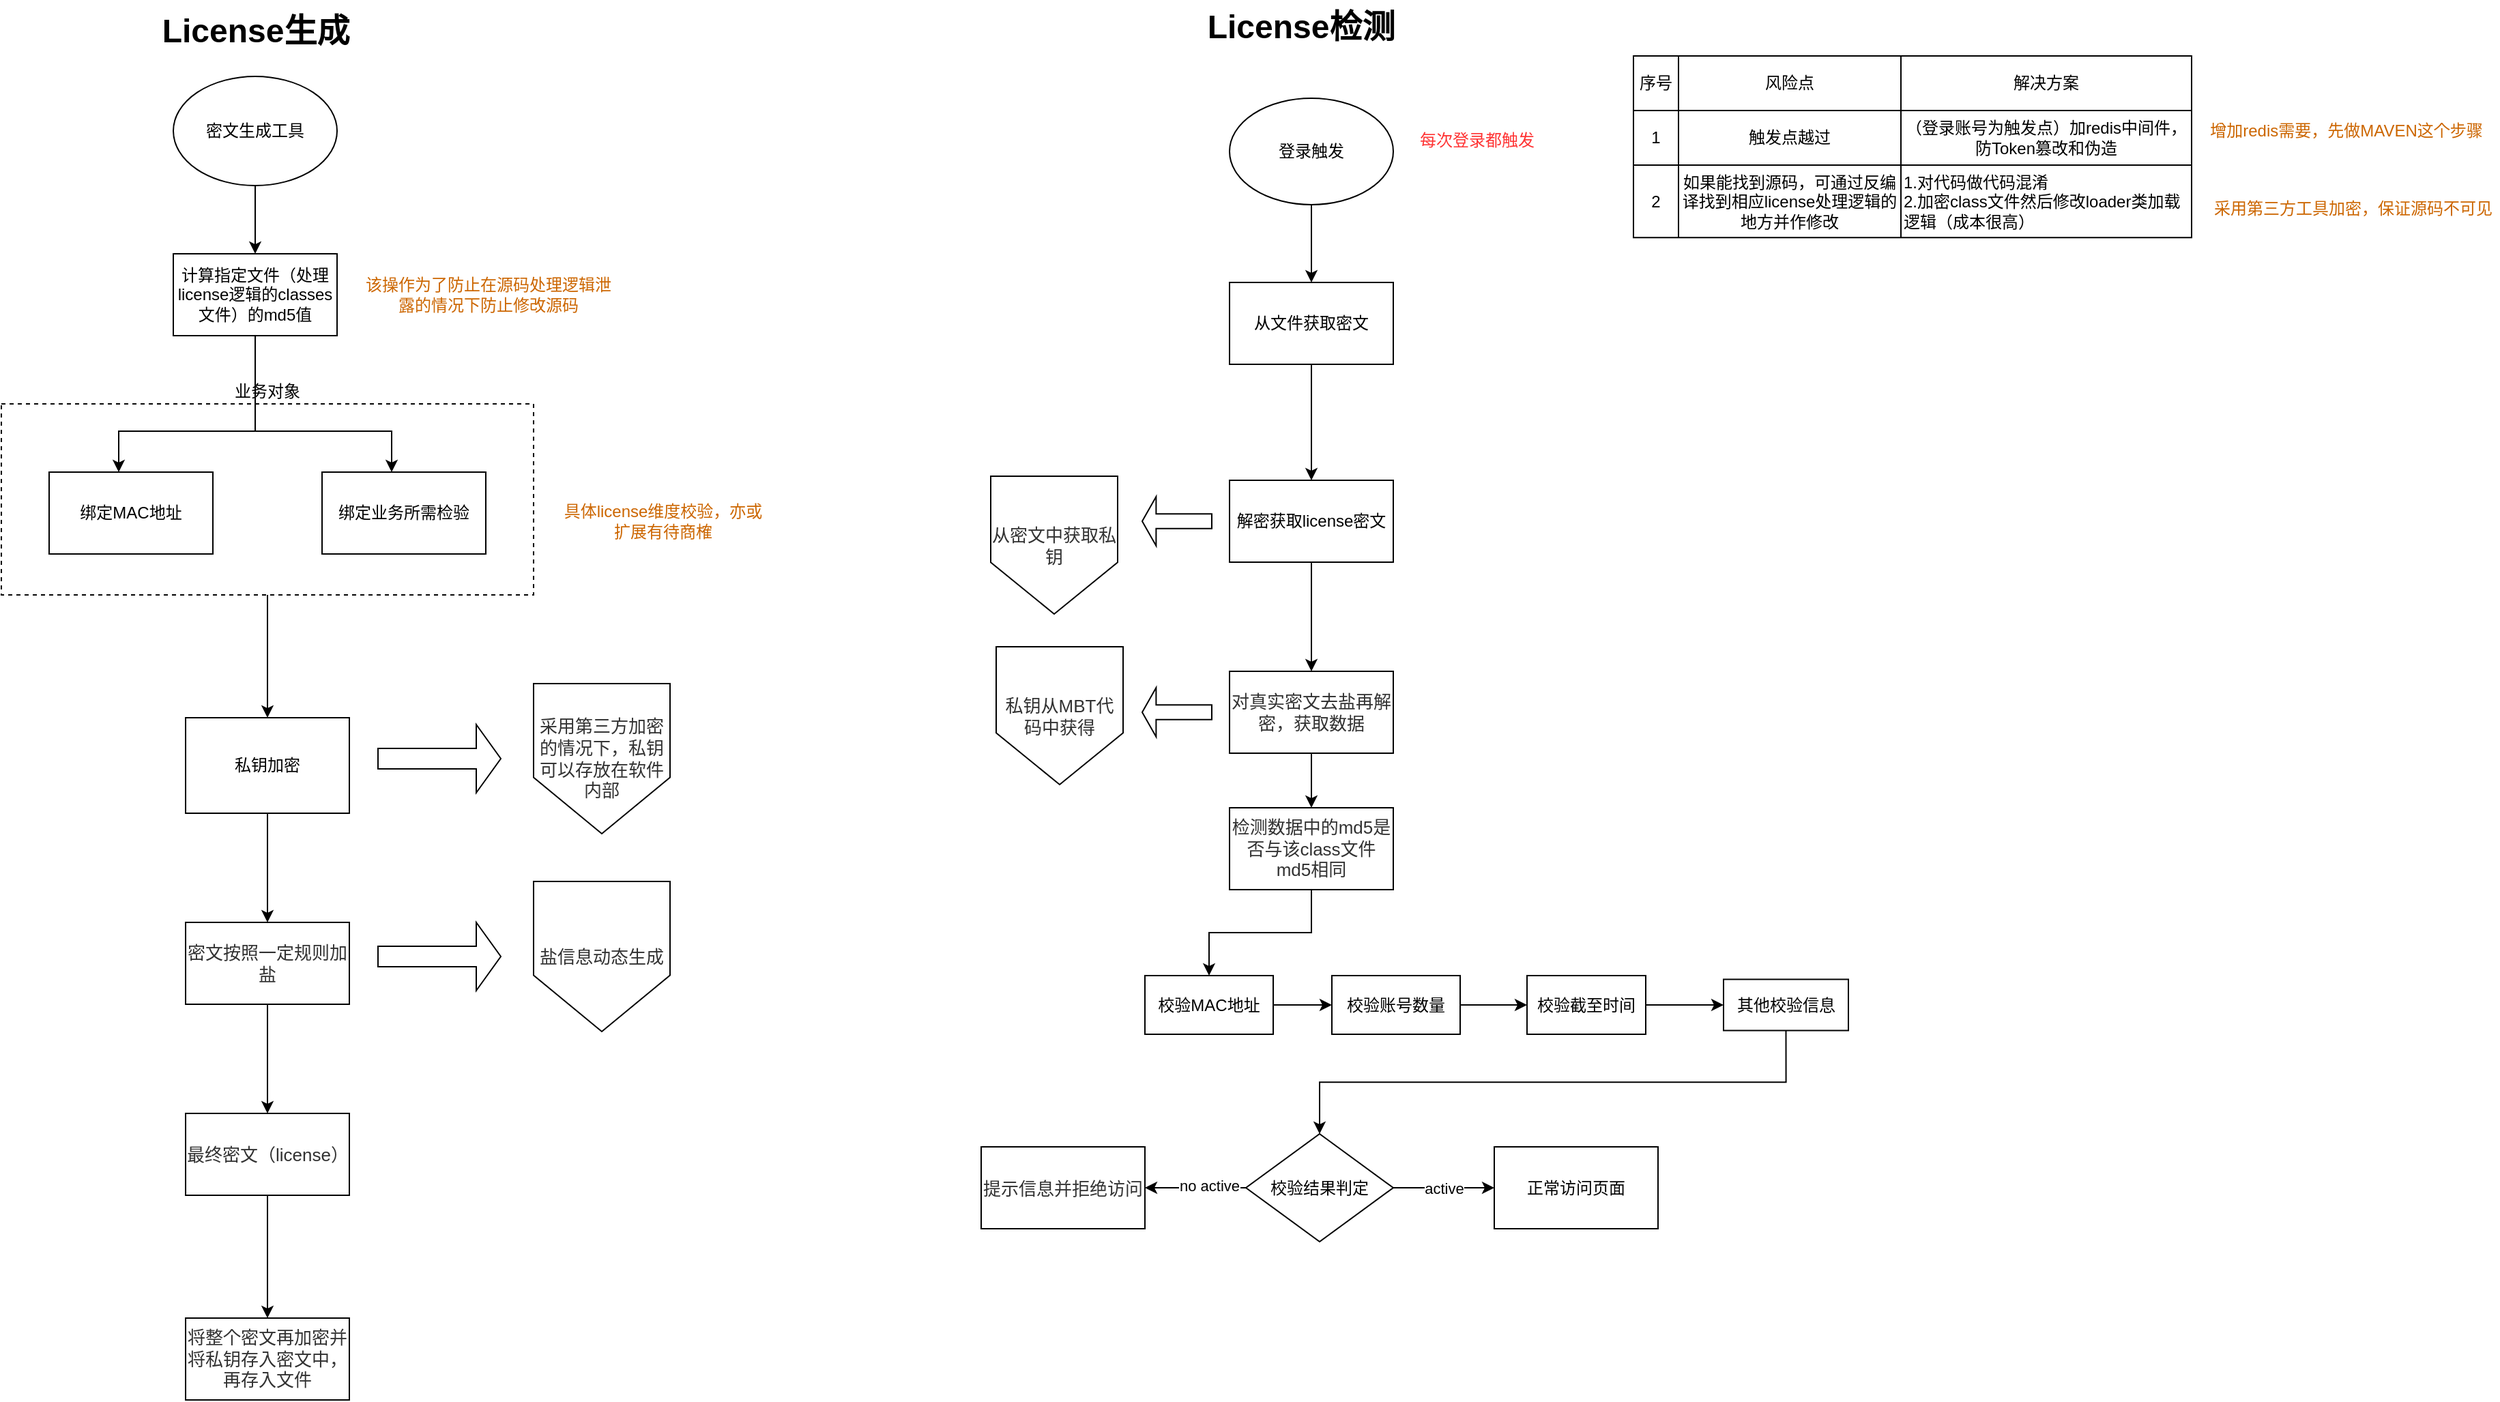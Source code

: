 <mxfile version="13.7.6" type="onedrive"><diagram id="C5RBs43oDa-KdzZeNtuy" name="Page-1"><mxGraphModel dx="981" dy="526" grid="0" gridSize="10" guides="1" tooltips="1" connect="1" arrows="1" fold="1" page="1" pageScale="1" pageWidth="827" pageHeight="1169" math="0" shadow="0"><root><mxCell id="WIyWlLk6GJQsqaUBKTNV-0"/><mxCell id="WIyWlLk6GJQsqaUBKTNV-1" parent="WIyWlLk6GJQsqaUBKTNV-0"/><mxCell id="X7-63y8kID1yAfuOXyYX-48" style="edgeStyle=orthogonalEdgeStyle;rounded=0;orthogonalLoop=1;jettySize=auto;html=1;" edge="1" parent="WIyWlLk6GJQsqaUBKTNV-1" source="X7-63y8kID1yAfuOXyYX-24" target="X7-63y8kID1yAfuOXyYX-46"><mxGeometry relative="1" as="geometry"/></mxCell><mxCell id="X7-63y8kID1yAfuOXyYX-24" value="业务对象" style="rounded=0;whiteSpace=wrap;html=1;dashed=1;labelPosition=center;verticalLabelPosition=top;align=center;verticalAlign=bottom;" vertex="1" parent="WIyWlLk6GJQsqaUBKTNV-1"><mxGeometry x="133" y="306" width="390" height="140" as="geometry"/></mxCell><mxCell id="X7-63y8kID1yAfuOXyYX-3" style="edgeStyle=orthogonalEdgeStyle;rounded=0;orthogonalLoop=1;jettySize=auto;html=1;exitX=0.5;exitY=1;exitDx=0;exitDy=0;" edge="1" parent="WIyWlLk6GJQsqaUBKTNV-1" source="X7-63y8kID1yAfuOXyYX-0" target="X7-63y8kID1yAfuOXyYX-2"><mxGeometry relative="1" as="geometry"/></mxCell><mxCell id="X7-63y8kID1yAfuOXyYX-0" value="密文生成工具" style="ellipse;whiteSpace=wrap;html=1;" vertex="1" parent="WIyWlLk6GJQsqaUBKTNV-1"><mxGeometry x="259" y="66" width="120" height="80" as="geometry"/></mxCell><mxCell id="X7-63y8kID1yAfuOXyYX-20" style="edgeStyle=orthogonalEdgeStyle;rounded=0;orthogonalLoop=1;jettySize=auto;html=1;exitX=0.5;exitY=1;exitDx=0;exitDy=0;" edge="1" parent="WIyWlLk6GJQsqaUBKTNV-1" source="X7-63y8kID1yAfuOXyYX-2" target="X7-63y8kID1yAfuOXyYX-18"><mxGeometry relative="1" as="geometry"><Array as="points"><mxPoint x="319" y="326"/><mxPoint x="219" y="326"/></Array></mxGeometry></mxCell><mxCell id="X7-63y8kID1yAfuOXyYX-21" style="edgeStyle=orthogonalEdgeStyle;rounded=0;orthogonalLoop=1;jettySize=auto;html=1;exitX=0.5;exitY=1;exitDx=0;exitDy=0;" edge="1" parent="WIyWlLk6GJQsqaUBKTNV-1" source="X7-63y8kID1yAfuOXyYX-2" target="X7-63y8kID1yAfuOXyYX-19"><mxGeometry relative="1" as="geometry"><Array as="points"><mxPoint x="319" y="326"/><mxPoint x="419" y="326"/></Array></mxGeometry></mxCell><mxCell id="X7-63y8kID1yAfuOXyYX-2" value="计算指定文件（处理license逻辑的classes文件）的md5值" style="rounded=0;whiteSpace=wrap;html=1;" vertex="1" parent="WIyWlLk6GJQsqaUBKTNV-1"><mxGeometry x="259" y="196" width="120" height="60" as="geometry"/></mxCell><mxCell id="X7-63y8kID1yAfuOXyYX-44" value="" style="group" vertex="1" connectable="0" parent="WIyWlLk6GJQsqaUBKTNV-1"><mxGeometry x="168" y="356" width="320" height="60" as="geometry"/></mxCell><mxCell id="X7-63y8kID1yAfuOXyYX-18" value="绑定MAC地址" style="rounded=0;whiteSpace=wrap;html=1;" vertex="1" parent="X7-63y8kID1yAfuOXyYX-44"><mxGeometry width="120" height="60" as="geometry"/></mxCell><mxCell id="X7-63y8kID1yAfuOXyYX-19" value="绑定业务所需检验" style="rounded=0;whiteSpace=wrap;html=1;" vertex="1" parent="X7-63y8kID1yAfuOXyYX-44"><mxGeometry x="200" width="120" height="60" as="geometry"/></mxCell><mxCell id="X7-63y8kID1yAfuOXyYX-52" style="edgeStyle=orthogonalEdgeStyle;rounded=0;orthogonalLoop=1;jettySize=auto;html=1;exitX=0.5;exitY=1;exitDx=0;exitDy=0;entryX=0.5;entryY=0;entryDx=0;entryDy=0;" edge="1" parent="WIyWlLk6GJQsqaUBKTNV-1" source="X7-63y8kID1yAfuOXyYX-46" target="X7-63y8kID1yAfuOXyYX-53"><mxGeometry relative="1" as="geometry"><mxPoint x="328" y="656" as="targetPoint"/></mxGeometry></mxCell><mxCell id="X7-63y8kID1yAfuOXyYX-46" value="私钥加密" style="rounded=0;whiteSpace=wrap;html=1;shadow=0;" vertex="1" parent="WIyWlLk6GJQsqaUBKTNV-1"><mxGeometry x="268" y="536" width="120" height="70" as="geometry"/></mxCell><mxCell id="X7-63y8kID1yAfuOXyYX-50" value="&lt;span style=&quot;color: rgb(50 , 50 , 50) ; font-size: 13px ; background-color: rgba(255 , 255 , 255 , 0.01)&quot;&gt;采用第三方加密的情况下，私钥可以存放在软件内部&lt;/span&gt;" style="shape=offPageConnector;whiteSpace=wrap;html=1;shadow=0;" vertex="1" parent="WIyWlLk6GJQsqaUBKTNV-1"><mxGeometry x="523" y="511" width="100" height="110" as="geometry"/></mxCell><mxCell id="X7-63y8kID1yAfuOXyYX-51" value="" style="shape=singleArrow;whiteSpace=wrap;html=1;shadow=0;" vertex="1" parent="WIyWlLk6GJQsqaUBKTNV-1"><mxGeometry x="409" y="541" width="90" height="50" as="geometry"/></mxCell><mxCell id="X7-63y8kID1yAfuOXyYX-58" style="edgeStyle=orthogonalEdgeStyle;rounded=0;orthogonalLoop=1;jettySize=auto;html=1;exitX=0.5;exitY=1;exitDx=0;exitDy=0;" edge="1" parent="WIyWlLk6GJQsqaUBKTNV-1" source="X7-63y8kID1yAfuOXyYX-53" target="X7-63y8kID1yAfuOXyYX-59"><mxGeometry relative="1" as="geometry"><mxPoint x="328" y="826" as="targetPoint"/></mxGeometry></mxCell><mxCell id="X7-63y8kID1yAfuOXyYX-119" value="" style="shape=table;html=1;whiteSpace=wrap;startSize=0;container=1;collapsible=0;childLayout=tableLayout;" vertex="1" parent="WIyWlLk6GJQsqaUBKTNV-1"><mxGeometry x="1329" y="51" width="409" height="133.17" as="geometry"/></mxCell><mxCell id="X7-63y8kID1yAfuOXyYX-120" value="" style="shape=partialRectangle;html=1;whiteSpace=wrap;collapsible=0;dropTarget=0;pointerEvents=0;fillColor=none;top=0;left=0;bottom=0;right=0;points=[[0,0.5],[1,0.5]];portConstraint=eastwest;" vertex="1" parent="X7-63y8kID1yAfuOXyYX-119"><mxGeometry width="409" height="40" as="geometry"/></mxCell><mxCell id="X7-63y8kID1yAfuOXyYX-121" value="序号" style="shape=partialRectangle;html=1;whiteSpace=wrap;connectable=0;overflow=hidden;fillColor=none;top=0;left=0;bottom=0;right=0;" vertex="1" parent="X7-63y8kID1yAfuOXyYX-120"><mxGeometry width="33" height="40" as="geometry"/></mxCell><mxCell id="X7-63y8kID1yAfuOXyYX-122" value="&lt;span&gt;风险点&lt;/span&gt;" style="shape=partialRectangle;html=1;whiteSpace=wrap;connectable=0;overflow=hidden;fillColor=none;top=0;left=0;bottom=0;right=0;" vertex="1" parent="X7-63y8kID1yAfuOXyYX-120"><mxGeometry x="33" width="163" height="40" as="geometry"/></mxCell><mxCell id="X7-63y8kID1yAfuOXyYX-123" value="解决方案" style="shape=partialRectangle;html=1;whiteSpace=wrap;connectable=0;overflow=hidden;fillColor=none;top=0;left=0;bottom=0;right=0;" vertex="1" parent="X7-63y8kID1yAfuOXyYX-120"><mxGeometry x="196" width="213" height="40" as="geometry"/></mxCell><mxCell id="X7-63y8kID1yAfuOXyYX-124" value="" style="shape=partialRectangle;html=1;whiteSpace=wrap;collapsible=0;dropTarget=0;pointerEvents=0;fillColor=none;top=0;left=0;bottom=0;right=0;points=[[0,0.5],[1,0.5]];portConstraint=eastwest;" vertex="1" parent="X7-63y8kID1yAfuOXyYX-119"><mxGeometry y="40" width="409" height="40" as="geometry"/></mxCell><mxCell id="X7-63y8kID1yAfuOXyYX-125" value="1" style="shape=partialRectangle;html=1;whiteSpace=wrap;connectable=0;overflow=hidden;fillColor=none;top=0;left=0;bottom=0;right=0;" vertex="1" parent="X7-63y8kID1yAfuOXyYX-124"><mxGeometry width="33" height="40" as="geometry"/></mxCell><mxCell id="X7-63y8kID1yAfuOXyYX-126" value="触发点越过" style="shape=partialRectangle;html=1;whiteSpace=wrap;connectable=0;overflow=hidden;fillColor=none;top=0;left=0;bottom=0;right=0;" vertex="1" parent="X7-63y8kID1yAfuOXyYX-124"><mxGeometry x="33" width="163" height="40" as="geometry"/></mxCell><mxCell id="X7-63y8kID1yAfuOXyYX-127" value="（登录账号为触发点）加redis中间件，防Token篡改和伪造" style="shape=partialRectangle;html=1;whiteSpace=wrap;connectable=0;overflow=hidden;fillColor=none;top=0;left=0;bottom=0;right=0;" vertex="1" parent="X7-63y8kID1yAfuOXyYX-124"><mxGeometry x="196" width="213" height="40" as="geometry"/></mxCell><mxCell id="X7-63y8kID1yAfuOXyYX-128" value="" style="shape=partialRectangle;html=1;whiteSpace=wrap;collapsible=0;dropTarget=0;pointerEvents=0;fillColor=none;top=0;left=0;bottom=0;right=0;points=[[0,0.5],[1,0.5]];portConstraint=eastwest;" vertex="1" parent="X7-63y8kID1yAfuOXyYX-119"><mxGeometry y="80" width="409" height="53" as="geometry"/></mxCell><mxCell id="X7-63y8kID1yAfuOXyYX-129" value="2" style="shape=partialRectangle;html=1;whiteSpace=wrap;connectable=0;overflow=hidden;fillColor=none;top=0;left=0;bottom=0;right=0;" vertex="1" parent="X7-63y8kID1yAfuOXyYX-128"><mxGeometry width="33" height="53" as="geometry"/></mxCell><mxCell id="X7-63y8kID1yAfuOXyYX-130" value="如果能找到源码，可通过反编译找到相应license处理逻辑的地方并作修改" style="shape=partialRectangle;html=1;whiteSpace=wrap;connectable=0;overflow=hidden;fillColor=none;top=0;left=0;bottom=0;right=0;" vertex="1" parent="X7-63y8kID1yAfuOXyYX-128"><mxGeometry x="33" width="163" height="53" as="geometry"/></mxCell><mxCell id="X7-63y8kID1yAfuOXyYX-131" value="1.对代码做代码混淆&lt;br&gt;2.加密class文件然后修改loader类加载逻辑（成本很高）" style="shape=partialRectangle;html=1;whiteSpace=wrap;connectable=0;overflow=hidden;fillColor=none;top=0;left=0;bottom=0;right=0;align=left;" vertex="1" parent="X7-63y8kID1yAfuOXyYX-128"><mxGeometry x="196" width="213" height="53" as="geometry"/></mxCell><mxCell id="X7-63y8kID1yAfuOXyYX-53" value="&lt;span style=&quot;color: rgb(50 , 50 , 50) ; font-size: 13px ; background-color: rgba(255 , 255 , 255 , 0.01)&quot;&gt;密文按照一定规则加盐&lt;/span&gt;" style="rounded=0;whiteSpace=wrap;html=1;shadow=0;" vertex="1" parent="WIyWlLk6GJQsqaUBKTNV-1"><mxGeometry x="268" y="686" width="120" height="60" as="geometry"/></mxCell><mxCell id="X7-63y8kID1yAfuOXyYX-54" value="&lt;span style=&quot;color: rgb(50 , 50 , 50) ; font-size: 13px ; background-color: rgba(255 , 255 , 255 , 0.01)&quot;&gt;盐信息动态生成&lt;/span&gt;" style="shape=offPageConnector;whiteSpace=wrap;html=1;shadow=0;" vertex="1" parent="WIyWlLk6GJQsqaUBKTNV-1"><mxGeometry x="523" y="656" width="100" height="110" as="geometry"/></mxCell><mxCell id="X7-63y8kID1yAfuOXyYX-55" value="" style="shape=singleArrow;whiteSpace=wrap;html=1;shadow=0;" vertex="1" parent="WIyWlLk6GJQsqaUBKTNV-1"><mxGeometry x="409" y="686" width="90" height="50" as="geometry"/></mxCell><mxCell id="X7-63y8kID1yAfuOXyYX-61" style="edgeStyle=orthogonalEdgeStyle;rounded=0;orthogonalLoop=1;jettySize=auto;html=1;exitX=0.5;exitY=1;exitDx=0;exitDy=0;" edge="1" parent="WIyWlLk6GJQsqaUBKTNV-1" source="X7-63y8kID1yAfuOXyYX-59" target="X7-63y8kID1yAfuOXyYX-60"><mxGeometry relative="1" as="geometry"/></mxCell><mxCell id="X7-63y8kID1yAfuOXyYX-59" value="&lt;span style=&quot;color: rgb(50 , 50 , 50) ; font-size: 13px ; background-color: rgba(255 , 255 , 255 , 0.01)&quot;&gt;最终密文（license）&lt;/span&gt;" style="rounded=0;whiteSpace=wrap;html=1;shadow=0;" vertex="1" parent="WIyWlLk6GJQsqaUBKTNV-1"><mxGeometry x="268" y="826" width="120" height="60" as="geometry"/></mxCell><mxCell id="X7-63y8kID1yAfuOXyYX-60" value="&lt;span style=&quot;color: rgb(50 , 50 , 50) ; font-size: 13px ; background-color: rgba(255 , 255 , 255 , 0.01)&quot;&gt;将整个密文再加密并将私钥存入密文中，再存入文件&lt;/span&gt;" style="rounded=0;whiteSpace=wrap;html=1;shadow=0;" vertex="1" parent="WIyWlLk6GJQsqaUBKTNV-1"><mxGeometry x="268" y="976" width="120" height="60" as="geometry"/></mxCell><mxCell id="X7-63y8kID1yAfuOXyYX-68" style="edgeStyle=orthogonalEdgeStyle;rounded=0;orthogonalLoop=1;jettySize=auto;html=1;entryX=0.5;entryY=0;entryDx=0;entryDy=0;" edge="1" parent="WIyWlLk6GJQsqaUBKTNV-1" source="X7-63y8kID1yAfuOXyYX-63" target="X7-63y8kID1yAfuOXyYX-69"><mxGeometry relative="1" as="geometry"><mxPoint x="1093" y="203.333" as="targetPoint"/></mxGeometry></mxCell><mxCell id="X7-63y8kID1yAfuOXyYX-63" value="登录触发" style="ellipse;whiteSpace=wrap;html=1;shadow=0;" vertex="1" parent="WIyWlLk6GJQsqaUBKTNV-1"><mxGeometry x="1033" y="82" width="120" height="78" as="geometry"/></mxCell><mxCell id="X7-63y8kID1yAfuOXyYX-65" value="License检测" style="text;strokeColor=none;fillColor=none;html=1;fontSize=24;fontStyle=1;verticalAlign=middle;align=center;shadow=0;" vertex="1" parent="WIyWlLk6GJQsqaUBKTNV-1"><mxGeometry x="1035" y="10" width="100" height="40" as="geometry"/></mxCell><mxCell id="X7-63y8kID1yAfuOXyYX-67" value="License生成" style="text;strokeColor=none;fillColor=none;html=1;fontSize=24;fontStyle=1;verticalAlign=middle;align=center;shadow=0;" vertex="1" parent="WIyWlLk6GJQsqaUBKTNV-1"><mxGeometry x="269" y="13" width="100" height="40" as="geometry"/></mxCell><mxCell id="X7-63y8kID1yAfuOXyYX-71" style="edgeStyle=orthogonalEdgeStyle;rounded=0;orthogonalLoop=1;jettySize=auto;html=1;exitX=0.5;exitY=1;exitDx=0;exitDy=0;" edge="1" parent="WIyWlLk6GJQsqaUBKTNV-1" source="X7-63y8kID1yAfuOXyYX-69" target="X7-63y8kID1yAfuOXyYX-70"><mxGeometry relative="1" as="geometry"/></mxCell><mxCell id="X7-63y8kID1yAfuOXyYX-69" value="从文件获取密文" style="rounded=0;whiteSpace=wrap;html=1;shadow=0;" vertex="1" parent="WIyWlLk6GJQsqaUBKTNV-1"><mxGeometry x="1033" y="217" width="120" height="60" as="geometry"/></mxCell><mxCell id="X7-63y8kID1yAfuOXyYX-78" value="" style="edgeStyle=orthogonalEdgeStyle;rounded=0;orthogonalLoop=1;jettySize=auto;html=1;" edge="1" parent="WIyWlLk6GJQsqaUBKTNV-1" source="X7-63y8kID1yAfuOXyYX-70" target="X7-63y8kID1yAfuOXyYX-77"><mxGeometry relative="1" as="geometry"/></mxCell><mxCell id="X7-63y8kID1yAfuOXyYX-70" value="解密获取license密文" style="rounded=0;whiteSpace=wrap;html=1;shadow=0;" vertex="1" parent="WIyWlLk6GJQsqaUBKTNV-1"><mxGeometry x="1033" y="362" width="120" height="60" as="geometry"/></mxCell><mxCell id="X7-63y8kID1yAfuOXyYX-72" value="&lt;span style=&quot;color: rgb(50 , 50 , 50) ; font-size: 13px ; background-color: rgba(255 , 255 , 255 , 0.01)&quot;&gt;从密文中获取私钥&lt;/span&gt;" style="shape=offPageConnector;whiteSpace=wrap;html=1;shadow=0;" vertex="1" parent="WIyWlLk6GJQsqaUBKTNV-1"><mxGeometry x="858" y="359" width="93" height="101" as="geometry"/></mxCell><mxCell id="X7-63y8kID1yAfuOXyYX-73" value="" style="shape=singleArrow;direction=west;whiteSpace=wrap;html=1;shadow=0;" vertex="1" parent="WIyWlLk6GJQsqaUBKTNV-1"><mxGeometry x="969" y="374" width="51" height="36" as="geometry"/></mxCell><mxCell id="X7-63y8kID1yAfuOXyYX-84" value="" style="edgeStyle=orthogonalEdgeStyle;rounded=0;orthogonalLoop=1;jettySize=auto;html=1;entryX=0.5;entryY=0;entryDx=0;entryDy=0;" edge="1" parent="WIyWlLk6GJQsqaUBKTNV-1" source="X7-63y8kID1yAfuOXyYX-77" target="X7-63y8kID1yAfuOXyYX-187"><mxGeometry relative="1" as="geometry"/></mxCell><mxCell id="X7-63y8kID1yAfuOXyYX-77" value="&lt;span style=&quot;color: rgb(50 , 50 , 50) ; font-size: 13px ; background-color: rgba(255 , 255 , 255 , 0.01)&quot;&gt;对真实密文去盐再解密，获取数据&lt;/span&gt;" style="whiteSpace=wrap;html=1;rounded=0;shadow=0;" vertex="1" parent="WIyWlLk6GJQsqaUBKTNV-1"><mxGeometry x="1033" y="502" width="120" height="60" as="geometry"/></mxCell><mxCell id="X7-63y8kID1yAfuOXyYX-79" value="" style="shape=singleArrow;direction=west;whiteSpace=wrap;html=1;shadow=0;" vertex="1" parent="WIyWlLk6GJQsqaUBKTNV-1"><mxGeometry x="969" y="514" width="51" height="36" as="geometry"/></mxCell><mxCell id="X7-63y8kID1yAfuOXyYX-80" value="&lt;span style=&quot;color: rgb(50 , 50 , 50) ; font-size: 13px ; background-color: rgba(255 , 255 , 255 , 0.01)&quot;&gt;私钥从MBT代码中获得&lt;/span&gt;" style="shape=offPageConnector;whiteSpace=wrap;html=1;shadow=0;direction=east;" vertex="1" parent="WIyWlLk6GJQsqaUBKTNV-1"><mxGeometry x="862" y="484" width="93" height="101" as="geometry"/></mxCell><mxCell id="X7-63y8kID1yAfuOXyYX-89" style="edgeStyle=orthogonalEdgeStyle;rounded=0;orthogonalLoop=1;jettySize=auto;html=1;exitX=1;exitY=0.5;exitDx=0;exitDy=0;entryX=0;entryY=0.5;entryDx=0;entryDy=0;" edge="1" parent="WIyWlLk6GJQsqaUBKTNV-1" source="X7-63y8kID1yAfuOXyYX-83" target="X7-63y8kID1yAfuOXyYX-86"><mxGeometry relative="1" as="geometry"/></mxCell><mxCell id="X7-63y8kID1yAfuOXyYX-83" value="校验MAC地址" style="whiteSpace=wrap;html=1;rounded=0;shadow=0;" vertex="1" parent="WIyWlLk6GJQsqaUBKTNV-1"><mxGeometry x="971" y="725" width="94" height="43" as="geometry"/></mxCell><mxCell id="X7-63y8kID1yAfuOXyYX-90" style="edgeStyle=orthogonalEdgeStyle;rounded=0;orthogonalLoop=1;jettySize=auto;html=1;exitX=1;exitY=0.5;exitDx=0;exitDy=0;entryX=0;entryY=0.5;entryDx=0;entryDy=0;" edge="1" parent="WIyWlLk6GJQsqaUBKTNV-1" source="X7-63y8kID1yAfuOXyYX-86" target="X7-63y8kID1yAfuOXyYX-91"><mxGeometry relative="1" as="geometry"><mxPoint x="1240.167" y="746.167" as="targetPoint"/></mxGeometry></mxCell><mxCell id="X7-63y8kID1yAfuOXyYX-86" value="校验账号数量" style="whiteSpace=wrap;html=1;rounded=0;shadow=0;" vertex="1" parent="WIyWlLk6GJQsqaUBKTNV-1"><mxGeometry x="1108" y="725" width="94" height="43" as="geometry"/></mxCell><mxCell id="X7-63y8kID1yAfuOXyYX-95" value="" style="edgeStyle=orthogonalEdgeStyle;rounded=0;orthogonalLoop=1;jettySize=auto;html=1;" edge="1" parent="WIyWlLk6GJQsqaUBKTNV-1" source="X7-63y8kID1yAfuOXyYX-91" target="X7-63y8kID1yAfuOXyYX-94"><mxGeometry relative="1" as="geometry"/></mxCell><mxCell id="X7-63y8kID1yAfuOXyYX-91" value="校验截至时间" style="whiteSpace=wrap;html=1;rounded=0;shadow=0;" vertex="1" parent="WIyWlLk6GJQsqaUBKTNV-1"><mxGeometry x="1251" y="725" width="87" height="43" as="geometry"/></mxCell><mxCell id="X7-63y8kID1yAfuOXyYX-96" style="edgeStyle=orthogonalEdgeStyle;rounded=0;orthogonalLoop=1;jettySize=auto;html=1;exitX=0.5;exitY=1;exitDx=0;exitDy=0;entryX=0.5;entryY=0;entryDx=0;entryDy=0;" edge="1" parent="WIyWlLk6GJQsqaUBKTNV-1" source="X7-63y8kID1yAfuOXyYX-94" target="X7-63y8kID1yAfuOXyYX-97"><mxGeometry relative="1" as="geometry"><mxPoint x="1016.833" y="826.167" as="targetPoint"/></mxGeometry></mxCell><mxCell id="X7-63y8kID1yAfuOXyYX-94" value="其他校验信息" style="whiteSpace=wrap;html=1;rounded=0;shadow=0;" vertex="1" parent="WIyWlLk6GJQsqaUBKTNV-1"><mxGeometry x="1395" y="727.75" width="91.5" height="37.5" as="geometry"/></mxCell><object label="active" id="X7-63y8kID1yAfuOXyYX-107"><mxCell style="edgeStyle=orthogonalEdgeStyle;rounded=0;orthogonalLoop=1;jettySize=auto;exitX=1;exitY=0.5;exitDx=0;exitDy=0;html=1;" edge="1" parent="WIyWlLk6GJQsqaUBKTNV-1" source="X7-63y8kID1yAfuOXyYX-97" target="X7-63y8kID1yAfuOXyYX-99"><mxGeometry relative="1" as="geometry"><Array as="points"><mxPoint x="1184" y="881"/><mxPoint x="1184" y="881"/></Array></mxGeometry></mxCell></object><mxCell id="X7-63y8kID1yAfuOXyYX-111" value="" style="edgeStyle=orthogonalEdgeStyle;rounded=0;orthogonalLoop=1;jettySize=auto;html=1;" edge="1" parent="WIyWlLk6GJQsqaUBKTNV-1" source="X7-63y8kID1yAfuOXyYX-97" target="X7-63y8kID1yAfuOXyYX-110"><mxGeometry relative="1" as="geometry"/></mxCell><mxCell id="X7-63y8kID1yAfuOXyYX-112" value="no active" style="edgeLabel;html=1;align=center;verticalAlign=middle;resizable=0;points=[];" vertex="1" connectable="0" parent="X7-63y8kID1yAfuOXyYX-111"><mxGeometry x="-0.261" y="-2" relative="1" as="geometry"><mxPoint as="offset"/></mxGeometry></mxCell><mxCell id="X7-63y8kID1yAfuOXyYX-97" value="校验结果判定" style="rhombus;whiteSpace=wrap;html=1;shadow=0;" vertex="1" parent="WIyWlLk6GJQsqaUBKTNV-1"><mxGeometry x="1045" y="841" width="108" height="79" as="geometry"/></mxCell><mxCell id="X7-63y8kID1yAfuOXyYX-99" value="正常访问页面" style="whiteSpace=wrap;html=1;shadow=0;" vertex="1" parent="WIyWlLk6GJQsqaUBKTNV-1"><mxGeometry x="1227" y="850.5" width="120" height="60" as="geometry"/></mxCell><mxCell id="X7-63y8kID1yAfuOXyYX-110" value="&lt;span style=&quot;color: rgb(50 , 50 , 50) ; font-size: 13px ; background-color: rgba(255 , 255 , 255 , 0.01)&quot;&gt;提示信息并拒绝访问&lt;/span&gt;" style="whiteSpace=wrap;html=1;shadow=0;" vertex="1" parent="WIyWlLk6GJQsqaUBKTNV-1"><mxGeometry x="851" y="850.5" width="120" height="60" as="geometry"/></mxCell><mxCell id="X7-63y8kID1yAfuOXyYX-114" value="&lt;font color=&quot;#ff3333&quot;&gt;每次登录都触发&lt;/font&gt;" style="text;html=1;align=center;verticalAlign=middle;resizable=0;points=[];autosize=1;" vertex="1" parent="WIyWlLk6GJQsqaUBKTNV-1"><mxGeometry x="1167" y="104" width="94" height="18" as="geometry"/></mxCell><mxCell id="X7-63y8kID1yAfuOXyYX-171" value="增加redis需要，先做MAVEN这个步骤" style="text;html=1;align=center;verticalAlign=middle;resizable=0;points=[];autosize=1;fontColor=#CC6600;" vertex="1" parent="WIyWlLk6GJQsqaUBKTNV-1"><mxGeometry x="1746" y="97" width="210" height="18" as="geometry"/></mxCell><mxCell id="X7-63y8kID1yAfuOXyYX-172" value="采用第三方工具加密，保证源码不可见" style="text;html=1;align=center;verticalAlign=middle;resizable=0;points=[];autosize=1;fontColor=#CC6600;" vertex="1" parent="WIyWlLk6GJQsqaUBKTNV-1"><mxGeometry x="1749" y="154" width="214" height="18" as="geometry"/></mxCell><mxCell id="X7-63y8kID1yAfuOXyYX-189" style="edgeStyle=orthogonalEdgeStyle;rounded=0;orthogonalLoop=1;jettySize=auto;html=1;exitX=0.5;exitY=1;exitDx=0;exitDy=0;fontColor=#CC6600;" edge="1" parent="WIyWlLk6GJQsqaUBKTNV-1" source="X7-63y8kID1yAfuOXyYX-187" target="X7-63y8kID1yAfuOXyYX-83"><mxGeometry relative="1" as="geometry"/></mxCell><mxCell id="X7-63y8kID1yAfuOXyYX-187" value="&lt;span style=&quot;color: rgb(50 , 50 , 50) ; font-size: 13px ; font-weight: 400 ; background-color: rgba(255 , 255 , 255 , 0.01)&quot;&gt;检测数据中的md5是否与该class文件md5相同&lt;/span&gt;" style="whiteSpace=wrap;html=1;rounded=0;shadow=0;fontStyle=1" vertex="1" parent="WIyWlLk6GJQsqaUBKTNV-1"><mxGeometry x="1033" y="602" width="120" height="60" as="geometry"/></mxCell><mxCell id="X7-63y8kID1yAfuOXyYX-190" value="该操作为了防止在源码处理逻辑泄露的情况下防止修改源码" style="text;html=1;strokeColor=none;fillColor=none;align=center;verticalAlign=middle;whiteSpace=wrap;rounded=0;shadow=0;fontColor=#CC6600;" vertex="1" parent="WIyWlLk6GJQsqaUBKTNV-1"><mxGeometry x="397" y="215.5" width="186" height="21" as="geometry"/></mxCell><mxCell id="X7-63y8kID1yAfuOXyYX-191" value="具体license维度校验，亦或扩展有待商榷" style="text;html=1;strokeColor=none;fillColor=none;align=center;verticalAlign=middle;whiteSpace=wrap;rounded=0;shadow=0;fontColor=#CC6600;" vertex="1" parent="WIyWlLk6GJQsqaUBKTNV-1"><mxGeometry x="543" y="372" width="150" height="40" as="geometry"/></mxCell></root></mxGraphModel></diagram></mxfile>